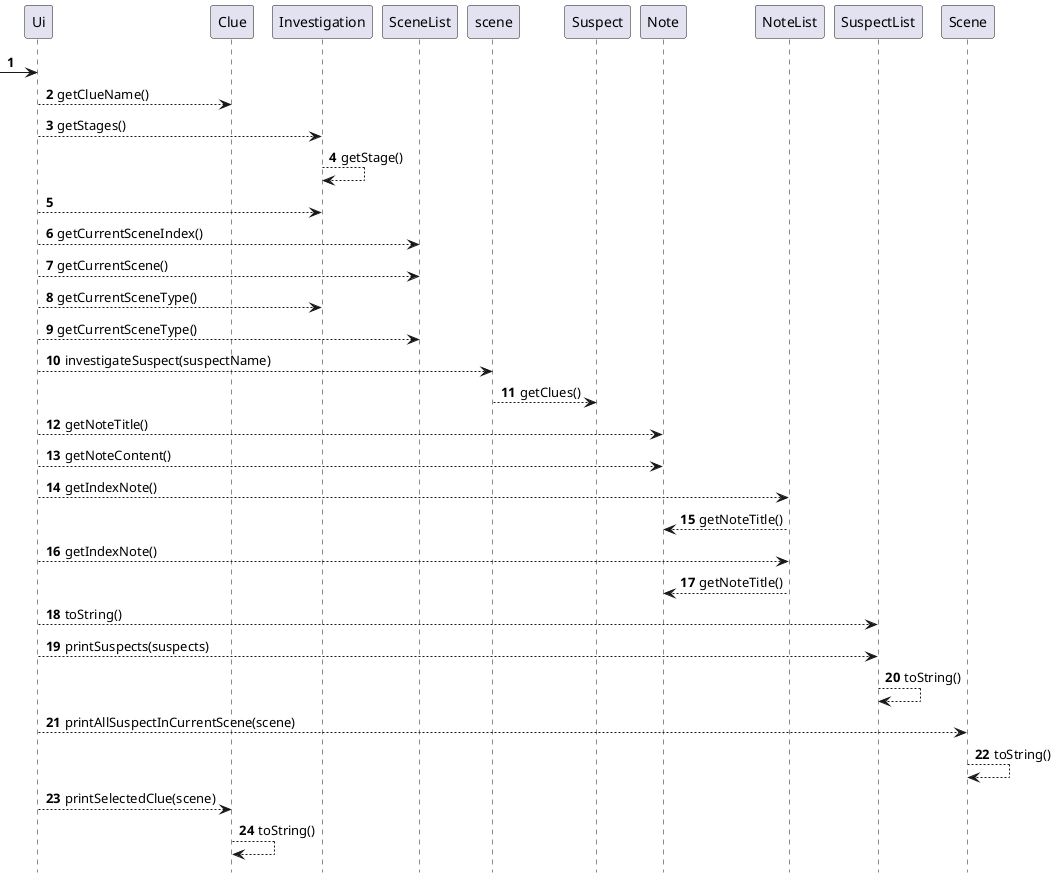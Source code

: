 @startuml
'https://plantuml.com/sequence-diagram

autonumber
hide footbox

 ->Ui:
Ui --> Clue:getClueName()
Ui --> Investigation : getStages()
Investigation --> Investigation:getStage()
Investigation <-- Ui
Ui --> SceneList:getCurrentSceneIndex()
Ui --> SceneList:getCurrentScene()
Ui --> Investigation:getCurrentSceneType()
Ui --> SceneList:getCurrentSceneType()
Ui --> scene:investigateSuspect(suspectName)
scene --> Suspect:getClues()
Ui --> Note: getNoteTitle()
Ui --> Note: getNoteContent()
Ui --> NoteList:getIndexNote()
NoteList --> Note: getNoteTitle()
Ui --> NoteList:getIndexNote()
NoteList --> Note: getNoteTitle()
Ui --> SuspectList:toString()
Ui --> SuspectList:printSuspects(suspects)
SuspectList --> SuspectList:toString()
Ui --> Scene:printAllSuspectInCurrentScene(scene)
Scene --> Scene: toString()
Ui --> Clue:printSelectedClue(scene)
Clue --> Clue: toString()




@enduml
